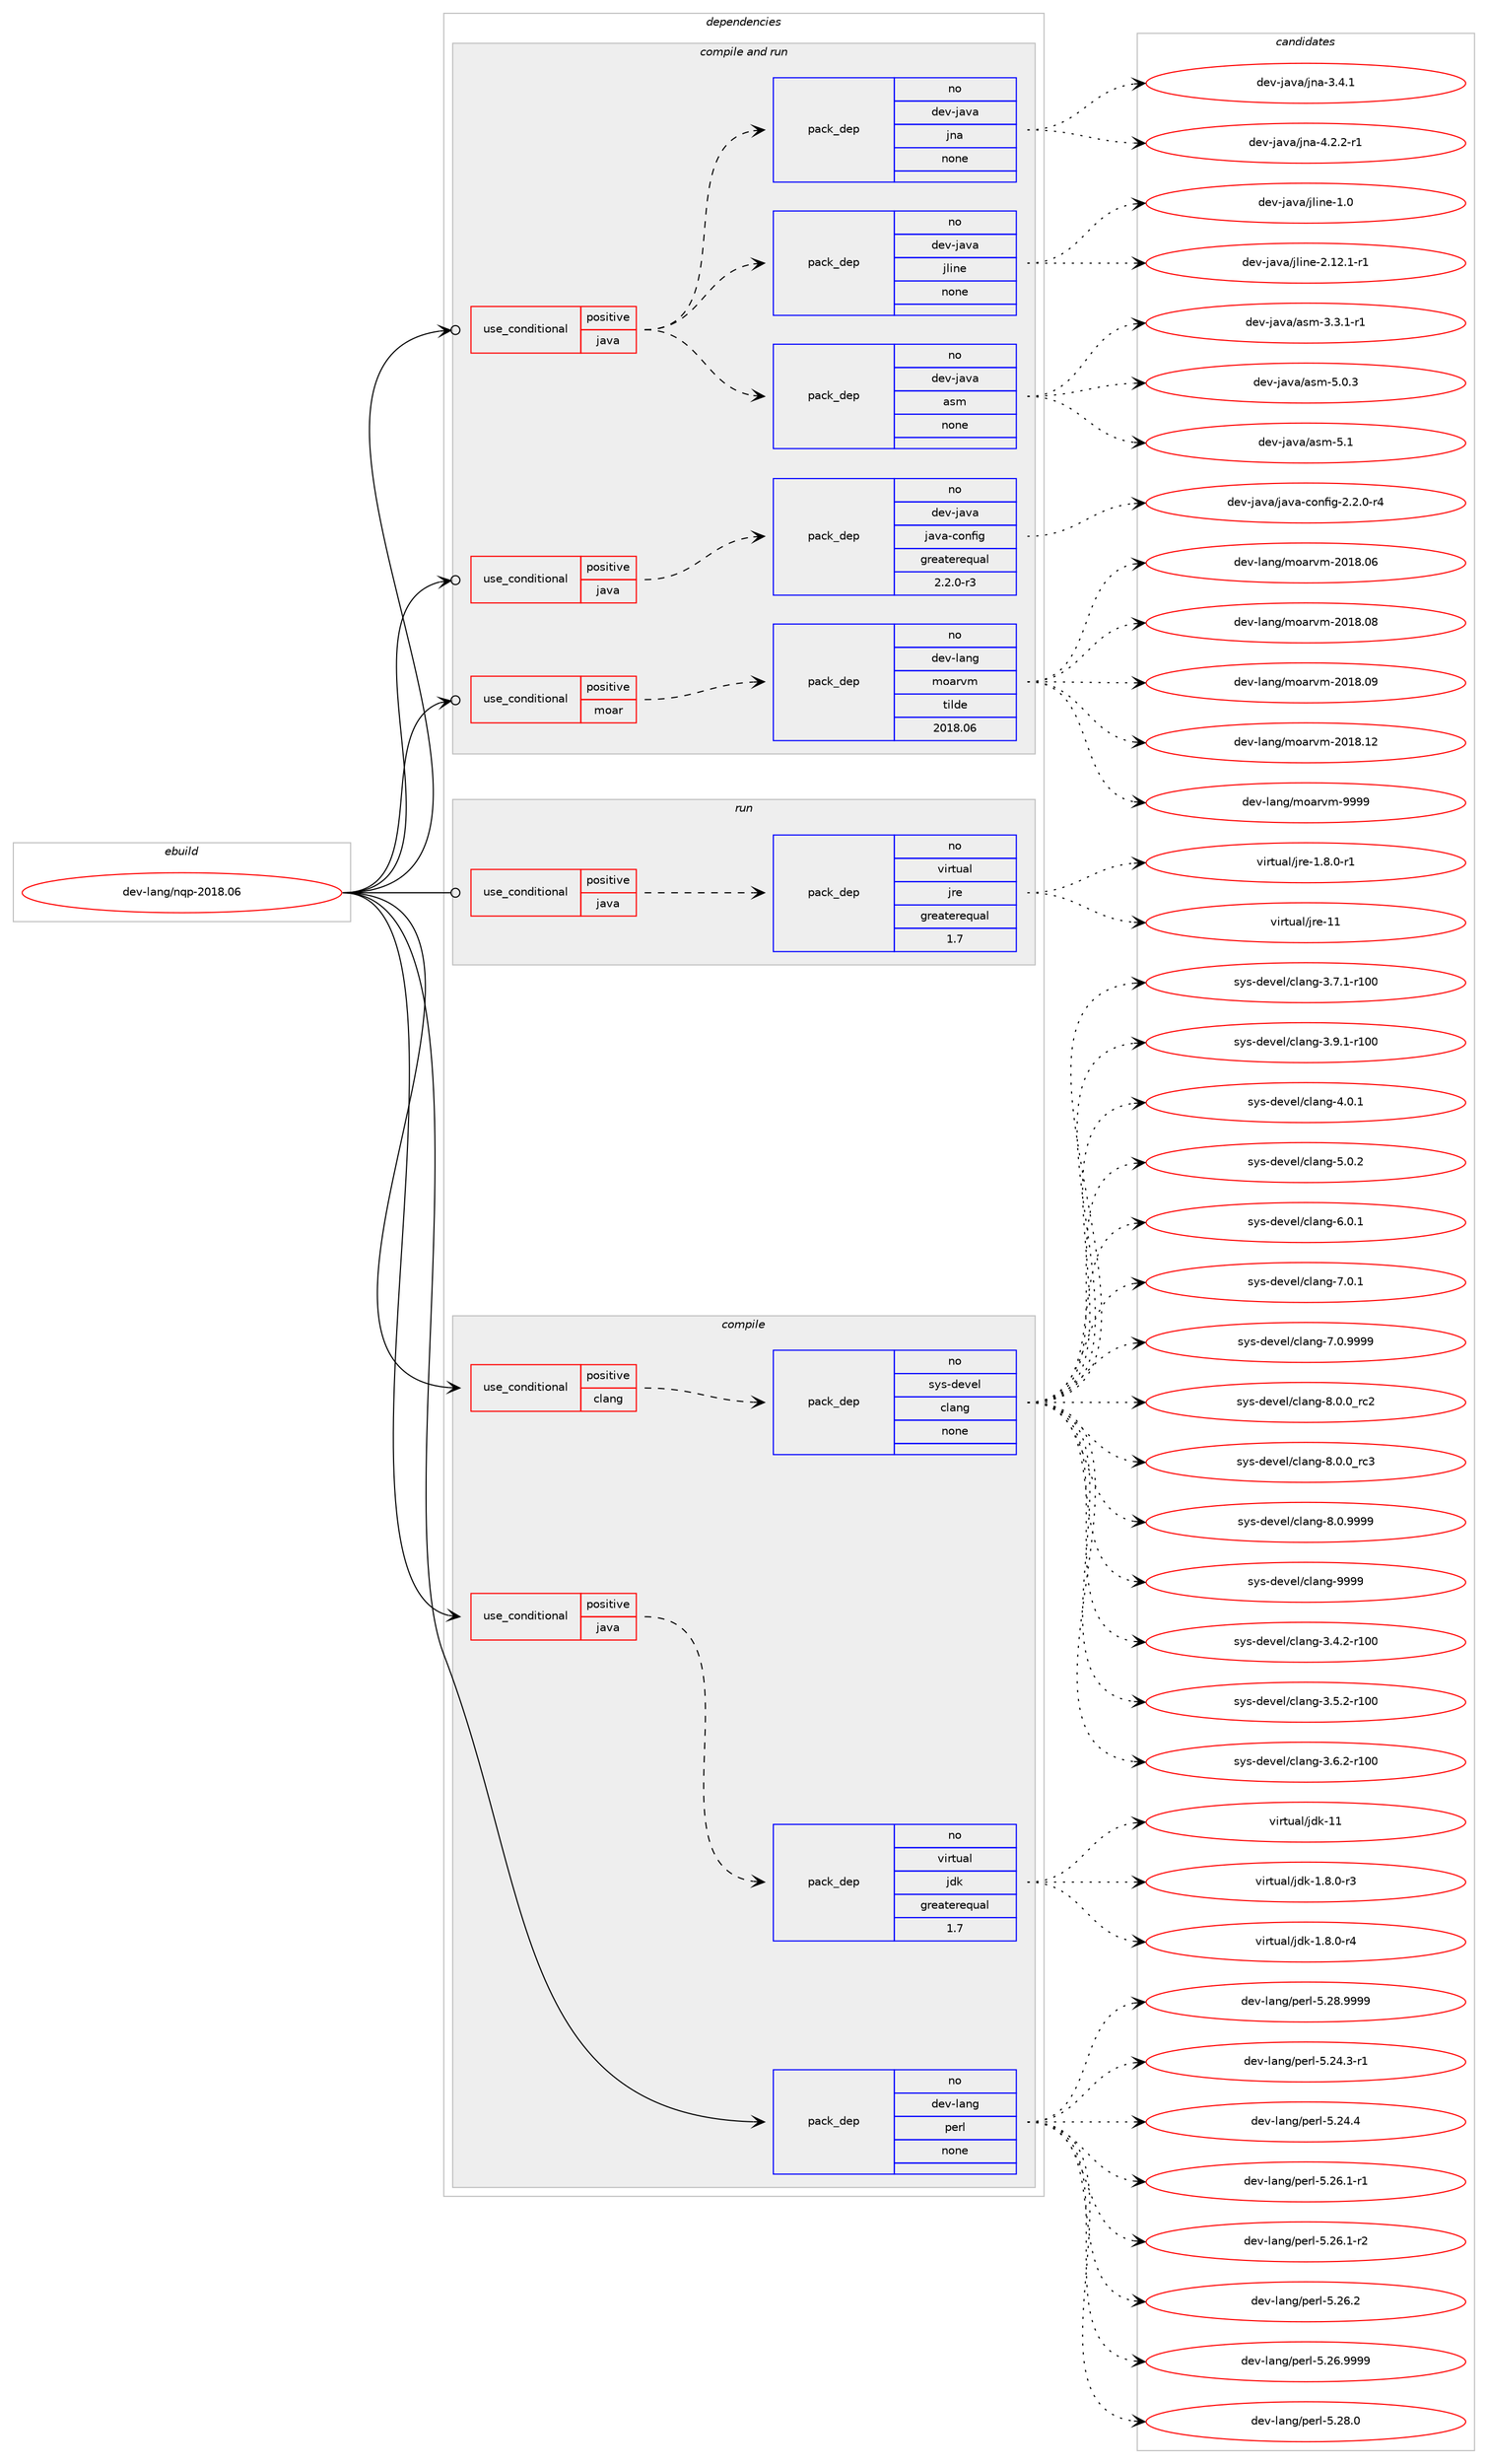 digraph prolog {

# *************
# Graph options
# *************

newrank=true;
concentrate=true;
compound=true;
graph [rankdir=LR,fontname=Helvetica,fontsize=10,ranksep=1.5];#, ranksep=2.5, nodesep=0.2];
edge  [arrowhead=vee];
node  [fontname=Helvetica,fontsize=10];

# **********
# The ebuild
# **********

subgraph cluster_leftcol {
color=gray;
rank=same;
label=<<i>ebuild</i>>;
id [label="dev-lang/nqp-2018.06", color=red, width=4, href="../dev-lang/nqp-2018.06.svg"];
}

# ****************
# The dependencies
# ****************

subgraph cluster_midcol {
color=gray;
label=<<i>dependencies</i>>;
subgraph cluster_compile {
fillcolor="#eeeeee";
style=filled;
label=<<i>compile</i>>;
subgraph cond363818 {
dependency1359650 [label=<<TABLE BORDER="0" CELLBORDER="1" CELLSPACING="0" CELLPADDING="4"><TR><TD ROWSPAN="3" CELLPADDING="10">use_conditional</TD></TR><TR><TD>positive</TD></TR><TR><TD>clang</TD></TR></TABLE>>, shape=none, color=red];
subgraph pack973329 {
dependency1359651 [label=<<TABLE BORDER="0" CELLBORDER="1" CELLSPACING="0" CELLPADDING="4" WIDTH="220"><TR><TD ROWSPAN="6" CELLPADDING="30">pack_dep</TD></TR><TR><TD WIDTH="110">no</TD></TR><TR><TD>sys-devel</TD></TR><TR><TD>clang</TD></TR><TR><TD>none</TD></TR><TR><TD></TD></TR></TABLE>>, shape=none, color=blue];
}
dependency1359650:e -> dependency1359651:w [weight=20,style="dashed",arrowhead="vee"];
}
id:e -> dependency1359650:w [weight=20,style="solid",arrowhead="vee"];
subgraph cond363819 {
dependency1359652 [label=<<TABLE BORDER="0" CELLBORDER="1" CELLSPACING="0" CELLPADDING="4"><TR><TD ROWSPAN="3" CELLPADDING="10">use_conditional</TD></TR><TR><TD>positive</TD></TR><TR><TD>java</TD></TR></TABLE>>, shape=none, color=red];
subgraph pack973330 {
dependency1359653 [label=<<TABLE BORDER="0" CELLBORDER="1" CELLSPACING="0" CELLPADDING="4" WIDTH="220"><TR><TD ROWSPAN="6" CELLPADDING="30">pack_dep</TD></TR><TR><TD WIDTH="110">no</TD></TR><TR><TD>virtual</TD></TR><TR><TD>jdk</TD></TR><TR><TD>greaterequal</TD></TR><TR><TD>1.7</TD></TR></TABLE>>, shape=none, color=blue];
}
dependency1359652:e -> dependency1359653:w [weight=20,style="dashed",arrowhead="vee"];
}
id:e -> dependency1359652:w [weight=20,style="solid",arrowhead="vee"];
subgraph pack973331 {
dependency1359654 [label=<<TABLE BORDER="0" CELLBORDER="1" CELLSPACING="0" CELLPADDING="4" WIDTH="220"><TR><TD ROWSPAN="6" CELLPADDING="30">pack_dep</TD></TR><TR><TD WIDTH="110">no</TD></TR><TR><TD>dev-lang</TD></TR><TR><TD>perl</TD></TR><TR><TD>none</TD></TR><TR><TD></TD></TR></TABLE>>, shape=none, color=blue];
}
id:e -> dependency1359654:w [weight=20,style="solid",arrowhead="vee"];
}
subgraph cluster_compileandrun {
fillcolor="#eeeeee";
style=filled;
label=<<i>compile and run</i>>;
subgraph cond363820 {
dependency1359655 [label=<<TABLE BORDER="0" CELLBORDER="1" CELLSPACING="0" CELLPADDING="4"><TR><TD ROWSPAN="3" CELLPADDING="10">use_conditional</TD></TR><TR><TD>positive</TD></TR><TR><TD>java</TD></TR></TABLE>>, shape=none, color=red];
subgraph pack973332 {
dependency1359656 [label=<<TABLE BORDER="0" CELLBORDER="1" CELLSPACING="0" CELLPADDING="4" WIDTH="220"><TR><TD ROWSPAN="6" CELLPADDING="30">pack_dep</TD></TR><TR><TD WIDTH="110">no</TD></TR><TR><TD>dev-java</TD></TR><TR><TD>asm</TD></TR><TR><TD>none</TD></TR><TR><TD></TD></TR></TABLE>>, shape=none, color=blue];
}
dependency1359655:e -> dependency1359656:w [weight=20,style="dashed",arrowhead="vee"];
subgraph pack973333 {
dependency1359657 [label=<<TABLE BORDER="0" CELLBORDER="1" CELLSPACING="0" CELLPADDING="4" WIDTH="220"><TR><TD ROWSPAN="6" CELLPADDING="30">pack_dep</TD></TR><TR><TD WIDTH="110">no</TD></TR><TR><TD>dev-java</TD></TR><TR><TD>jline</TD></TR><TR><TD>none</TD></TR><TR><TD></TD></TR></TABLE>>, shape=none, color=blue];
}
dependency1359655:e -> dependency1359657:w [weight=20,style="dashed",arrowhead="vee"];
subgraph pack973334 {
dependency1359658 [label=<<TABLE BORDER="0" CELLBORDER="1" CELLSPACING="0" CELLPADDING="4" WIDTH="220"><TR><TD ROWSPAN="6" CELLPADDING="30">pack_dep</TD></TR><TR><TD WIDTH="110">no</TD></TR><TR><TD>dev-java</TD></TR><TR><TD>jna</TD></TR><TR><TD>none</TD></TR><TR><TD></TD></TR></TABLE>>, shape=none, color=blue];
}
dependency1359655:e -> dependency1359658:w [weight=20,style="dashed",arrowhead="vee"];
}
id:e -> dependency1359655:w [weight=20,style="solid",arrowhead="odotvee"];
subgraph cond363821 {
dependency1359659 [label=<<TABLE BORDER="0" CELLBORDER="1" CELLSPACING="0" CELLPADDING="4"><TR><TD ROWSPAN="3" CELLPADDING="10">use_conditional</TD></TR><TR><TD>positive</TD></TR><TR><TD>java</TD></TR></TABLE>>, shape=none, color=red];
subgraph pack973335 {
dependency1359660 [label=<<TABLE BORDER="0" CELLBORDER="1" CELLSPACING="0" CELLPADDING="4" WIDTH="220"><TR><TD ROWSPAN="6" CELLPADDING="30">pack_dep</TD></TR><TR><TD WIDTH="110">no</TD></TR><TR><TD>dev-java</TD></TR><TR><TD>java-config</TD></TR><TR><TD>greaterequal</TD></TR><TR><TD>2.2.0-r3</TD></TR></TABLE>>, shape=none, color=blue];
}
dependency1359659:e -> dependency1359660:w [weight=20,style="dashed",arrowhead="vee"];
}
id:e -> dependency1359659:w [weight=20,style="solid",arrowhead="odotvee"];
subgraph cond363822 {
dependency1359661 [label=<<TABLE BORDER="0" CELLBORDER="1" CELLSPACING="0" CELLPADDING="4"><TR><TD ROWSPAN="3" CELLPADDING="10">use_conditional</TD></TR><TR><TD>positive</TD></TR><TR><TD>moar</TD></TR></TABLE>>, shape=none, color=red];
subgraph pack973336 {
dependency1359662 [label=<<TABLE BORDER="0" CELLBORDER="1" CELLSPACING="0" CELLPADDING="4" WIDTH="220"><TR><TD ROWSPAN="6" CELLPADDING="30">pack_dep</TD></TR><TR><TD WIDTH="110">no</TD></TR><TR><TD>dev-lang</TD></TR><TR><TD>moarvm</TD></TR><TR><TD>tilde</TD></TR><TR><TD>2018.06</TD></TR></TABLE>>, shape=none, color=blue];
}
dependency1359661:e -> dependency1359662:w [weight=20,style="dashed",arrowhead="vee"];
}
id:e -> dependency1359661:w [weight=20,style="solid",arrowhead="odotvee"];
}
subgraph cluster_run {
fillcolor="#eeeeee";
style=filled;
label=<<i>run</i>>;
subgraph cond363823 {
dependency1359663 [label=<<TABLE BORDER="0" CELLBORDER="1" CELLSPACING="0" CELLPADDING="4"><TR><TD ROWSPAN="3" CELLPADDING="10">use_conditional</TD></TR><TR><TD>positive</TD></TR><TR><TD>java</TD></TR></TABLE>>, shape=none, color=red];
subgraph pack973337 {
dependency1359664 [label=<<TABLE BORDER="0" CELLBORDER="1" CELLSPACING="0" CELLPADDING="4" WIDTH="220"><TR><TD ROWSPAN="6" CELLPADDING="30">pack_dep</TD></TR><TR><TD WIDTH="110">no</TD></TR><TR><TD>virtual</TD></TR><TR><TD>jre</TD></TR><TR><TD>greaterequal</TD></TR><TR><TD>1.7</TD></TR></TABLE>>, shape=none, color=blue];
}
dependency1359663:e -> dependency1359664:w [weight=20,style="dashed",arrowhead="vee"];
}
id:e -> dependency1359663:w [weight=20,style="solid",arrowhead="odot"];
}
}

# **************
# The candidates
# **************

subgraph cluster_choices {
rank=same;
color=gray;
label=<<i>candidates</i>>;

subgraph choice973329 {
color=black;
nodesep=1;
choice1151211154510010111810110847991089711010345514652465045114494848 [label="sys-devel/clang-3.4.2-r100", color=red, width=4,href="../sys-devel/clang-3.4.2-r100.svg"];
choice1151211154510010111810110847991089711010345514653465045114494848 [label="sys-devel/clang-3.5.2-r100", color=red, width=4,href="../sys-devel/clang-3.5.2-r100.svg"];
choice1151211154510010111810110847991089711010345514654465045114494848 [label="sys-devel/clang-3.6.2-r100", color=red, width=4,href="../sys-devel/clang-3.6.2-r100.svg"];
choice1151211154510010111810110847991089711010345514655464945114494848 [label="sys-devel/clang-3.7.1-r100", color=red, width=4,href="../sys-devel/clang-3.7.1-r100.svg"];
choice1151211154510010111810110847991089711010345514657464945114494848 [label="sys-devel/clang-3.9.1-r100", color=red, width=4,href="../sys-devel/clang-3.9.1-r100.svg"];
choice11512111545100101118101108479910897110103455246484649 [label="sys-devel/clang-4.0.1", color=red, width=4,href="../sys-devel/clang-4.0.1.svg"];
choice11512111545100101118101108479910897110103455346484650 [label="sys-devel/clang-5.0.2", color=red, width=4,href="../sys-devel/clang-5.0.2.svg"];
choice11512111545100101118101108479910897110103455446484649 [label="sys-devel/clang-6.0.1", color=red, width=4,href="../sys-devel/clang-6.0.1.svg"];
choice11512111545100101118101108479910897110103455546484649 [label="sys-devel/clang-7.0.1", color=red, width=4,href="../sys-devel/clang-7.0.1.svg"];
choice11512111545100101118101108479910897110103455546484657575757 [label="sys-devel/clang-7.0.9999", color=red, width=4,href="../sys-devel/clang-7.0.9999.svg"];
choice11512111545100101118101108479910897110103455646484648951149950 [label="sys-devel/clang-8.0.0_rc2", color=red, width=4,href="../sys-devel/clang-8.0.0_rc2.svg"];
choice11512111545100101118101108479910897110103455646484648951149951 [label="sys-devel/clang-8.0.0_rc3", color=red, width=4,href="../sys-devel/clang-8.0.0_rc3.svg"];
choice11512111545100101118101108479910897110103455646484657575757 [label="sys-devel/clang-8.0.9999", color=red, width=4,href="../sys-devel/clang-8.0.9999.svg"];
choice115121115451001011181011084799108971101034557575757 [label="sys-devel/clang-9999", color=red, width=4,href="../sys-devel/clang-9999.svg"];
dependency1359651:e -> choice1151211154510010111810110847991089711010345514652465045114494848:w [style=dotted,weight="100"];
dependency1359651:e -> choice1151211154510010111810110847991089711010345514653465045114494848:w [style=dotted,weight="100"];
dependency1359651:e -> choice1151211154510010111810110847991089711010345514654465045114494848:w [style=dotted,weight="100"];
dependency1359651:e -> choice1151211154510010111810110847991089711010345514655464945114494848:w [style=dotted,weight="100"];
dependency1359651:e -> choice1151211154510010111810110847991089711010345514657464945114494848:w [style=dotted,weight="100"];
dependency1359651:e -> choice11512111545100101118101108479910897110103455246484649:w [style=dotted,weight="100"];
dependency1359651:e -> choice11512111545100101118101108479910897110103455346484650:w [style=dotted,weight="100"];
dependency1359651:e -> choice11512111545100101118101108479910897110103455446484649:w [style=dotted,weight="100"];
dependency1359651:e -> choice11512111545100101118101108479910897110103455546484649:w [style=dotted,weight="100"];
dependency1359651:e -> choice11512111545100101118101108479910897110103455546484657575757:w [style=dotted,weight="100"];
dependency1359651:e -> choice11512111545100101118101108479910897110103455646484648951149950:w [style=dotted,weight="100"];
dependency1359651:e -> choice11512111545100101118101108479910897110103455646484648951149951:w [style=dotted,weight="100"];
dependency1359651:e -> choice11512111545100101118101108479910897110103455646484657575757:w [style=dotted,weight="100"];
dependency1359651:e -> choice115121115451001011181011084799108971101034557575757:w [style=dotted,weight="100"];
}
subgraph choice973330 {
color=black;
nodesep=1;
choice11810511411611797108471061001074549465646484511451 [label="virtual/jdk-1.8.0-r3", color=red, width=4,href="../virtual/jdk-1.8.0-r3.svg"];
choice11810511411611797108471061001074549465646484511452 [label="virtual/jdk-1.8.0-r4", color=red, width=4,href="../virtual/jdk-1.8.0-r4.svg"];
choice1181051141161179710847106100107454949 [label="virtual/jdk-11", color=red, width=4,href="../virtual/jdk-11.svg"];
dependency1359653:e -> choice11810511411611797108471061001074549465646484511451:w [style=dotted,weight="100"];
dependency1359653:e -> choice11810511411611797108471061001074549465646484511452:w [style=dotted,weight="100"];
dependency1359653:e -> choice1181051141161179710847106100107454949:w [style=dotted,weight="100"];
}
subgraph choice973331 {
color=black;
nodesep=1;
choice100101118451089711010347112101114108455346505246514511449 [label="dev-lang/perl-5.24.3-r1", color=red, width=4,href="../dev-lang/perl-5.24.3-r1.svg"];
choice10010111845108971101034711210111410845534650524652 [label="dev-lang/perl-5.24.4", color=red, width=4,href="../dev-lang/perl-5.24.4.svg"];
choice100101118451089711010347112101114108455346505446494511449 [label="dev-lang/perl-5.26.1-r1", color=red, width=4,href="../dev-lang/perl-5.26.1-r1.svg"];
choice100101118451089711010347112101114108455346505446494511450 [label="dev-lang/perl-5.26.1-r2", color=red, width=4,href="../dev-lang/perl-5.26.1-r2.svg"];
choice10010111845108971101034711210111410845534650544650 [label="dev-lang/perl-5.26.2", color=red, width=4,href="../dev-lang/perl-5.26.2.svg"];
choice10010111845108971101034711210111410845534650544657575757 [label="dev-lang/perl-5.26.9999", color=red, width=4,href="../dev-lang/perl-5.26.9999.svg"];
choice10010111845108971101034711210111410845534650564648 [label="dev-lang/perl-5.28.0", color=red, width=4,href="../dev-lang/perl-5.28.0.svg"];
choice10010111845108971101034711210111410845534650564657575757 [label="dev-lang/perl-5.28.9999", color=red, width=4,href="../dev-lang/perl-5.28.9999.svg"];
dependency1359654:e -> choice100101118451089711010347112101114108455346505246514511449:w [style=dotted,weight="100"];
dependency1359654:e -> choice10010111845108971101034711210111410845534650524652:w [style=dotted,weight="100"];
dependency1359654:e -> choice100101118451089711010347112101114108455346505446494511449:w [style=dotted,weight="100"];
dependency1359654:e -> choice100101118451089711010347112101114108455346505446494511450:w [style=dotted,weight="100"];
dependency1359654:e -> choice10010111845108971101034711210111410845534650544650:w [style=dotted,weight="100"];
dependency1359654:e -> choice10010111845108971101034711210111410845534650544657575757:w [style=dotted,weight="100"];
dependency1359654:e -> choice10010111845108971101034711210111410845534650564648:w [style=dotted,weight="100"];
dependency1359654:e -> choice10010111845108971101034711210111410845534650564657575757:w [style=dotted,weight="100"];
}
subgraph choice973332 {
color=black;
nodesep=1;
choice10010111845106971189747971151094551465146494511449 [label="dev-java/asm-3.3.1-r1", color=red, width=4,href="../dev-java/asm-3.3.1-r1.svg"];
choice1001011184510697118974797115109455346484651 [label="dev-java/asm-5.0.3", color=red, width=4,href="../dev-java/asm-5.0.3.svg"];
choice100101118451069711897479711510945534649 [label="dev-java/asm-5.1", color=red, width=4,href="../dev-java/asm-5.1.svg"];
dependency1359656:e -> choice10010111845106971189747971151094551465146494511449:w [style=dotted,weight="100"];
dependency1359656:e -> choice1001011184510697118974797115109455346484651:w [style=dotted,weight="100"];
dependency1359656:e -> choice100101118451069711897479711510945534649:w [style=dotted,weight="100"];
}
subgraph choice973333 {
color=black;
nodesep=1;
choice1001011184510697118974710610810511010145494648 [label="dev-java/jline-1.0", color=red, width=4,href="../dev-java/jline-1.0.svg"];
choice10010111845106971189747106108105110101455046495046494511449 [label="dev-java/jline-2.12.1-r1", color=red, width=4,href="../dev-java/jline-2.12.1-r1.svg"];
dependency1359657:e -> choice1001011184510697118974710610810511010145494648:w [style=dotted,weight="100"];
dependency1359657:e -> choice10010111845106971189747106108105110101455046495046494511449:w [style=dotted,weight="100"];
}
subgraph choice973334 {
color=black;
nodesep=1;
choice1001011184510697118974710611097455146524649 [label="dev-java/jna-3.4.1", color=red, width=4,href="../dev-java/jna-3.4.1.svg"];
choice10010111845106971189747106110974552465046504511449 [label="dev-java/jna-4.2.2-r1", color=red, width=4,href="../dev-java/jna-4.2.2-r1.svg"];
dependency1359658:e -> choice1001011184510697118974710611097455146524649:w [style=dotted,weight="100"];
dependency1359658:e -> choice10010111845106971189747106110974552465046504511449:w [style=dotted,weight="100"];
}
subgraph choice973335 {
color=black;
nodesep=1;
choice10010111845106971189747106971189745991111101021051034550465046484511452 [label="dev-java/java-config-2.2.0-r4", color=red, width=4,href="../dev-java/java-config-2.2.0-r4.svg"];
dependency1359660:e -> choice10010111845106971189747106971189745991111101021051034550465046484511452:w [style=dotted,weight="100"];
}
subgraph choice973336 {
color=black;
nodesep=1;
choice100101118451089711010347109111971141181094550484956464854 [label="dev-lang/moarvm-2018.06", color=red, width=4,href="../dev-lang/moarvm-2018.06.svg"];
choice100101118451089711010347109111971141181094550484956464856 [label="dev-lang/moarvm-2018.08", color=red, width=4,href="../dev-lang/moarvm-2018.08.svg"];
choice100101118451089711010347109111971141181094550484956464857 [label="dev-lang/moarvm-2018.09", color=red, width=4,href="../dev-lang/moarvm-2018.09.svg"];
choice100101118451089711010347109111971141181094550484956464950 [label="dev-lang/moarvm-2018.12", color=red, width=4,href="../dev-lang/moarvm-2018.12.svg"];
choice100101118451089711010347109111971141181094557575757 [label="dev-lang/moarvm-9999", color=red, width=4,href="../dev-lang/moarvm-9999.svg"];
dependency1359662:e -> choice100101118451089711010347109111971141181094550484956464854:w [style=dotted,weight="100"];
dependency1359662:e -> choice100101118451089711010347109111971141181094550484956464856:w [style=dotted,weight="100"];
dependency1359662:e -> choice100101118451089711010347109111971141181094550484956464857:w [style=dotted,weight="100"];
dependency1359662:e -> choice100101118451089711010347109111971141181094550484956464950:w [style=dotted,weight="100"];
dependency1359662:e -> choice100101118451089711010347109111971141181094557575757:w [style=dotted,weight="100"];
}
subgraph choice973337 {
color=black;
nodesep=1;
choice11810511411611797108471061141014549465646484511449 [label="virtual/jre-1.8.0-r1", color=red, width=4,href="../virtual/jre-1.8.0-r1.svg"];
choice1181051141161179710847106114101454949 [label="virtual/jre-11", color=red, width=4,href="../virtual/jre-11.svg"];
dependency1359664:e -> choice11810511411611797108471061141014549465646484511449:w [style=dotted,weight="100"];
dependency1359664:e -> choice1181051141161179710847106114101454949:w [style=dotted,weight="100"];
}
}

}

